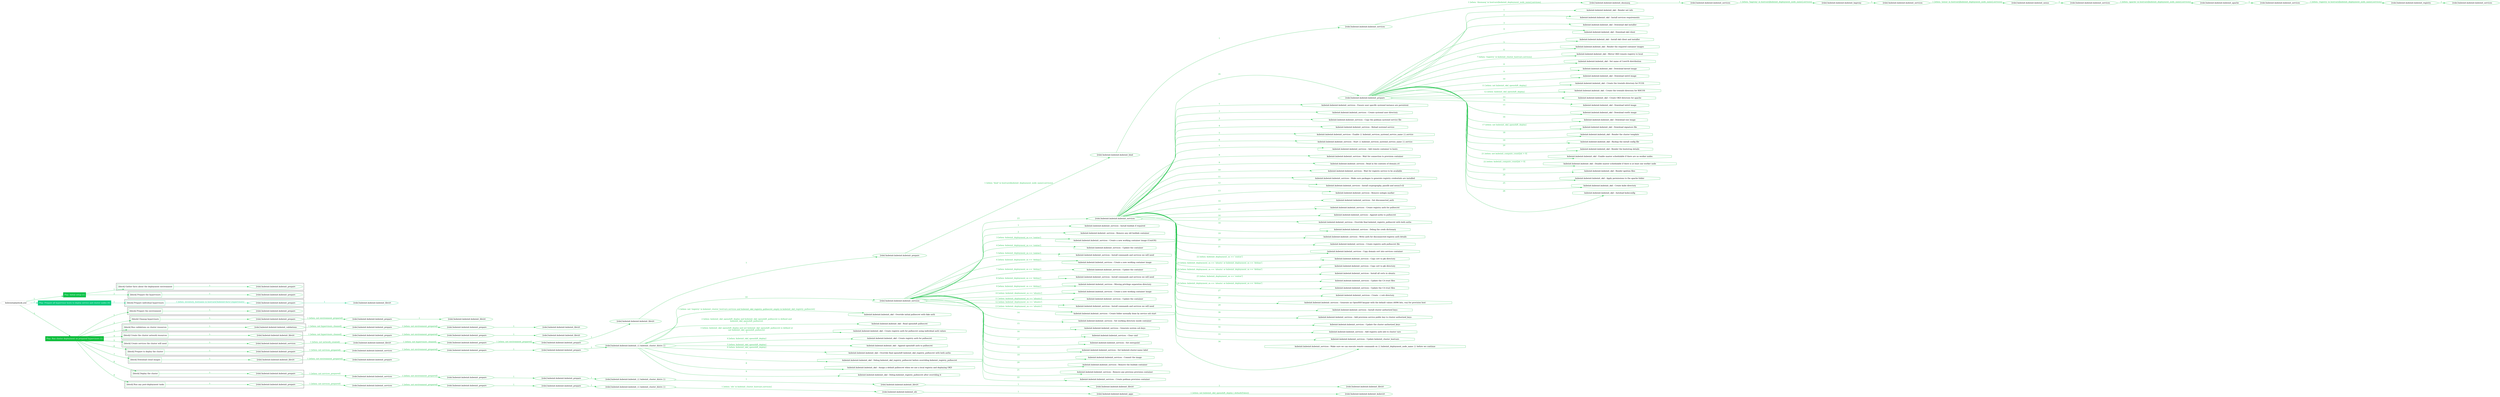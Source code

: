 digraph {
	graph [concentrate=true ordering=in rankdir=LR ratio=fill]
	edge [esep=5 sep=10]
	"kubeinit/playbook.yml" [id=root_node style=dotted]
	play_07acb08d [label="Play: Initial setup (1)" color="#0ac249" fontcolor="#ffffff" id=play_07acb08d shape=box style=filled tooltip=localhost]
	"kubeinit/playbook.yml" -> play_07acb08d [label="1 " color="#0ac249" fontcolor="#0ac249" id=edge_491a56c7 labeltooltip="1 " tooltip="1 "]
	subgraph "kubeinit.kubeinit.kubeinit_prepare" {
		role_cabf8dd7 [label="[role] kubeinit.kubeinit.kubeinit_prepare" color="#0ac249" id=role_cabf8dd7 tooltip="kubeinit.kubeinit.kubeinit_prepare"]
	}
	subgraph "kubeinit.kubeinit.kubeinit_prepare" {
		role_a1ae06f3 [label="[role] kubeinit.kubeinit.kubeinit_prepare" color="#0ac249" id=role_a1ae06f3 tooltip="kubeinit.kubeinit.kubeinit_prepare"]
	}
	subgraph "Play: Initial setup (1)" {
		play_07acb08d -> block_bc1dc65a [label=1 color="#0ac249" fontcolor="#0ac249" id=edge_32399027 labeltooltip=1 tooltip=1]
		subgraph cluster_block_bc1dc65a {
			block_bc1dc65a [label="[block] Gather facts about the deployment environment" color="#0ac249" id=block_bc1dc65a labeltooltip="Gather facts about the deployment environment" shape=box tooltip="Gather facts about the deployment environment"]
			block_bc1dc65a -> role_cabf8dd7 [label="1 " color="#0ac249" fontcolor="#0ac249" id=edge_27a6cc00 labeltooltip="1 " tooltip="1 "]
		}
		play_07acb08d -> block_baeb98c0 [label=2 color="#0ac249" fontcolor="#0ac249" id=edge_ffb903d3 labeltooltip=2 tooltip=2]
		subgraph cluster_block_baeb98c0 {
			block_baeb98c0 [label="[block] Prepare the hypervisors" color="#0ac249" id=block_baeb98c0 labeltooltip="Prepare the hypervisors" shape=box tooltip="Prepare the hypervisors"]
			block_baeb98c0 -> role_a1ae06f3 [label="1 " color="#0ac249" fontcolor="#0ac249" id=edge_7f3e8533 labeltooltip="1 " tooltip="1 "]
		}
	}
	play_6fc49f2c [label="Play: Prepare all hypervisor hosts to deploy service and cluster nodes (0)" color="#01cb7d" fontcolor="#ffffff" id=play_6fc49f2c shape=box style=filled tooltip="Play: Prepare all hypervisor hosts to deploy service and cluster nodes (0)"]
	"kubeinit/playbook.yml" -> play_6fc49f2c [label="2 " color="#01cb7d" fontcolor="#01cb7d" id=edge_2e7e0124 labeltooltip="2 " tooltip="2 "]
	subgraph "kubeinit.kubeinit.kubeinit_libvirt" {
		role_fc791853 [label="[role] kubeinit.kubeinit.kubeinit_libvirt" color="#01cb7d" id=role_fc791853 tooltip="kubeinit.kubeinit.kubeinit_libvirt"]
	}
	subgraph "kubeinit.kubeinit.kubeinit_prepare" {
		role_36d2aac2 [label="[role] kubeinit.kubeinit.kubeinit_prepare" color="#01cb7d" id=role_36d2aac2 tooltip="kubeinit.kubeinit.kubeinit_prepare"]
		role_36d2aac2 -> role_fc791853 [label="1 " color="#01cb7d" fontcolor="#01cb7d" id=edge_7113a9af labeltooltip="1 " tooltip="1 "]
	}
	subgraph "Play: Prepare all hypervisor hosts to deploy service and cluster nodes (0)" {
		play_6fc49f2c -> block_8bdc1b8c [label=1 color="#01cb7d" fontcolor="#01cb7d" id=edge_8b8afecb labeltooltip=1 tooltip=1]
		subgraph cluster_block_8bdc1b8c {
			block_8bdc1b8c [label="[block] Prepare individual hypervisors" color="#01cb7d" id=block_8bdc1b8c labeltooltip="Prepare individual hypervisors" shape=box tooltip="Prepare individual hypervisors"]
			block_8bdc1b8c -> role_36d2aac2 [label="1 [when: inventory_hostname in hostvars['kubeinit-facts'].hypervisors]" color="#01cb7d" fontcolor="#01cb7d" id=edge_443c9580 labeltooltip="1 [when: inventory_hostname in hostvars['kubeinit-facts'].hypervisors]" tooltip="1 [when: inventory_hostname in hostvars['kubeinit-facts'].hypervisors]"]
		}
	}
	play_61ed85ac [label="Play: Run cluster deployment on prepared hypervisors (1)" color="#0ebe3c" fontcolor="#ffffff" id=play_61ed85ac shape=box style=filled tooltip=localhost]
	"kubeinit/playbook.yml" -> play_61ed85ac [label="3 " color="#0ebe3c" fontcolor="#0ebe3c" id=edge_c8519110 labeltooltip="3 " tooltip="3 "]
	subgraph "kubeinit.kubeinit.kubeinit_prepare" {
		role_886d7ca7 [label="[role] kubeinit.kubeinit.kubeinit_prepare" color="#0ebe3c" id=role_886d7ca7 tooltip="kubeinit.kubeinit.kubeinit_prepare"]
	}
	subgraph "kubeinit.kubeinit.kubeinit_libvirt" {
		role_36dbf795 [label="[role] kubeinit.kubeinit.kubeinit_libvirt" color="#0ebe3c" id=role_36dbf795 tooltip="kubeinit.kubeinit.kubeinit_libvirt"]
	}
	subgraph "kubeinit.kubeinit.kubeinit_prepare" {
		role_24785b1c [label="[role] kubeinit.kubeinit.kubeinit_prepare" color="#0ebe3c" id=role_24785b1c tooltip="kubeinit.kubeinit.kubeinit_prepare"]
		role_24785b1c -> role_36dbf795 [label="1 " color="#0ebe3c" fontcolor="#0ebe3c" id=edge_43c41675 labeltooltip="1 " tooltip="1 "]
	}
	subgraph "kubeinit.kubeinit.kubeinit_prepare" {
		role_15e487c4 [label="[role] kubeinit.kubeinit.kubeinit_prepare" color="#0ebe3c" id=role_15e487c4 tooltip="kubeinit.kubeinit.kubeinit_prepare"]
		role_15e487c4 -> role_24785b1c [label="1 [when: not environment_prepared]" color="#0ebe3c" fontcolor="#0ebe3c" id=edge_3fe28e82 labeltooltip="1 [when: not environment_prepared]" tooltip="1 [when: not environment_prepared]"]
	}
	subgraph "kubeinit.kubeinit.kubeinit_libvirt" {
		role_e9d7333b [label="[role] kubeinit.kubeinit.kubeinit_libvirt" color="#0ebe3c" id=role_e9d7333b tooltip="kubeinit.kubeinit.kubeinit_libvirt"]
	}
	subgraph "kubeinit.kubeinit.kubeinit_prepare" {
		role_e53b8de6 [label="[role] kubeinit.kubeinit.kubeinit_prepare" color="#0ebe3c" id=role_e53b8de6 tooltip="kubeinit.kubeinit.kubeinit_prepare"]
		role_e53b8de6 -> role_e9d7333b [label="1 " color="#0ebe3c" fontcolor="#0ebe3c" id=edge_e00aad94 labeltooltip="1 " tooltip="1 "]
	}
	subgraph "kubeinit.kubeinit.kubeinit_prepare" {
		role_b0b11c3d [label="[role] kubeinit.kubeinit.kubeinit_prepare" color="#0ebe3c" id=role_b0b11c3d tooltip="kubeinit.kubeinit.kubeinit_prepare"]
		role_b0b11c3d -> role_e53b8de6 [label="1 [when: not environment_prepared]" color="#0ebe3c" fontcolor="#0ebe3c" id=edge_4e37e37e labeltooltip="1 [when: not environment_prepared]" tooltip="1 [when: not environment_prepared]"]
	}
	subgraph "kubeinit.kubeinit.kubeinit_validations" {
		role_f94a9a77 [label="[role] kubeinit.kubeinit.kubeinit_validations" color="#0ebe3c" id=role_f94a9a77 tooltip="kubeinit.kubeinit.kubeinit_validations"]
		role_f94a9a77 -> role_b0b11c3d [label="1 [when: not hypervisors_cleaned]" color="#0ebe3c" fontcolor="#0ebe3c" id=edge_33ca348a labeltooltip="1 [when: not hypervisors_cleaned]" tooltip="1 [when: not hypervisors_cleaned]"]
	}
	subgraph "kubeinit.kubeinit.kubeinit_libvirt" {
		role_230d1fc8 [label="[role] kubeinit.kubeinit.kubeinit_libvirt" color="#0ebe3c" id=role_230d1fc8 tooltip="kubeinit.kubeinit.kubeinit_libvirt"]
	}
	subgraph "kubeinit.kubeinit.kubeinit_prepare" {
		role_d06a581e [label="[role] kubeinit.kubeinit.kubeinit_prepare" color="#0ebe3c" id=role_d06a581e tooltip="kubeinit.kubeinit.kubeinit_prepare"]
		role_d06a581e -> role_230d1fc8 [label="1 " color="#0ebe3c" fontcolor="#0ebe3c" id=edge_a9e4e1a5 labeltooltip="1 " tooltip="1 "]
	}
	subgraph "kubeinit.kubeinit.kubeinit_prepare" {
		role_4f9ddd12 [label="[role] kubeinit.kubeinit.kubeinit_prepare" color="#0ebe3c" id=role_4f9ddd12 tooltip="kubeinit.kubeinit.kubeinit_prepare"]
		role_4f9ddd12 -> role_d06a581e [label="1 [when: not environment_prepared]" color="#0ebe3c" fontcolor="#0ebe3c" id=edge_1ebcfd38 labeltooltip="1 [when: not environment_prepared]" tooltip="1 [when: not environment_prepared]"]
	}
	subgraph "kubeinit.kubeinit.kubeinit_libvirt" {
		role_93f1ed48 [label="[role] kubeinit.kubeinit.kubeinit_libvirt" color="#0ebe3c" id=role_93f1ed48 tooltip="kubeinit.kubeinit.kubeinit_libvirt"]
		role_93f1ed48 -> role_4f9ddd12 [label="1 [when: not hypervisors_cleaned]" color="#0ebe3c" fontcolor="#0ebe3c" id=edge_3023c94d labeltooltip="1 [when: not hypervisors_cleaned]" tooltip="1 [when: not hypervisors_cleaned]"]
	}
	subgraph "kubeinit.kubeinit.kubeinit_services" {
		role_c60cd011 [label="[role] kubeinit.kubeinit.kubeinit_services" color="#0ebe3c" id=role_c60cd011 tooltip="kubeinit.kubeinit.kubeinit_services"]
	}
	subgraph "kubeinit.kubeinit.kubeinit_registry" {
		role_d1e81328 [label="[role] kubeinit.kubeinit.kubeinit_registry" color="#0ebe3c" id=role_d1e81328 tooltip="kubeinit.kubeinit.kubeinit_registry"]
		role_d1e81328 -> role_c60cd011 [label="1 " color="#0ebe3c" fontcolor="#0ebe3c" id=edge_3a1d6c9c labeltooltip="1 " tooltip="1 "]
	}
	subgraph "kubeinit.kubeinit.kubeinit_services" {
		role_dcc972db [label="[role] kubeinit.kubeinit.kubeinit_services" color="#0ebe3c" id=role_dcc972db tooltip="kubeinit.kubeinit.kubeinit_services"]
		role_dcc972db -> role_d1e81328 [label="1 [when: 'registry' in hostvars[kubeinit_deployment_node_name].services]" color="#0ebe3c" fontcolor="#0ebe3c" id=edge_69051089 labeltooltip="1 [when: 'registry' in hostvars[kubeinit_deployment_node_name].services]" tooltip="1 [when: 'registry' in hostvars[kubeinit_deployment_node_name].services]"]
	}
	subgraph "kubeinit.kubeinit.kubeinit_apache" {
		role_2dc48d55 [label="[role] kubeinit.kubeinit.kubeinit_apache" color="#0ebe3c" id=role_2dc48d55 tooltip="kubeinit.kubeinit.kubeinit_apache"]
		role_2dc48d55 -> role_dcc972db [label="1 " color="#0ebe3c" fontcolor="#0ebe3c" id=edge_783f6cf2 labeltooltip="1 " tooltip="1 "]
	}
	subgraph "kubeinit.kubeinit.kubeinit_services" {
		role_3b558906 [label="[role] kubeinit.kubeinit.kubeinit_services" color="#0ebe3c" id=role_3b558906 tooltip="kubeinit.kubeinit.kubeinit_services"]
		role_3b558906 -> role_2dc48d55 [label="1 [when: 'apache' in hostvars[kubeinit_deployment_node_name].services]" color="#0ebe3c" fontcolor="#0ebe3c" id=edge_0d1928f8 labeltooltip="1 [when: 'apache' in hostvars[kubeinit_deployment_node_name].services]" tooltip="1 [when: 'apache' in hostvars[kubeinit_deployment_node_name].services]"]
	}
	subgraph "kubeinit.kubeinit.kubeinit_nexus" {
		role_30014060 [label="[role] kubeinit.kubeinit.kubeinit_nexus" color="#0ebe3c" id=role_30014060 tooltip="kubeinit.kubeinit.kubeinit_nexus"]
		role_30014060 -> role_3b558906 [label="1 " color="#0ebe3c" fontcolor="#0ebe3c" id=edge_eb2165b1 labeltooltip="1 " tooltip="1 "]
	}
	subgraph "kubeinit.kubeinit.kubeinit_services" {
		role_0d9ad383 [label="[role] kubeinit.kubeinit.kubeinit_services" color="#0ebe3c" id=role_0d9ad383 tooltip="kubeinit.kubeinit.kubeinit_services"]
		role_0d9ad383 -> role_30014060 [label="1 [when: 'nexus' in hostvars[kubeinit_deployment_node_name].services]" color="#0ebe3c" fontcolor="#0ebe3c" id=edge_35720999 labeltooltip="1 [when: 'nexus' in hostvars[kubeinit_deployment_node_name].services]" tooltip="1 [when: 'nexus' in hostvars[kubeinit_deployment_node_name].services]"]
	}
	subgraph "kubeinit.kubeinit.kubeinit_haproxy" {
		role_6bb04450 [label="[role] kubeinit.kubeinit.kubeinit_haproxy" color="#0ebe3c" id=role_6bb04450 tooltip="kubeinit.kubeinit.kubeinit_haproxy"]
		role_6bb04450 -> role_0d9ad383 [label="1 " color="#0ebe3c" fontcolor="#0ebe3c" id=edge_88998838 labeltooltip="1 " tooltip="1 "]
	}
	subgraph "kubeinit.kubeinit.kubeinit_services" {
		role_5c57b020 [label="[role] kubeinit.kubeinit.kubeinit_services" color="#0ebe3c" id=role_5c57b020 tooltip="kubeinit.kubeinit.kubeinit_services"]
		role_5c57b020 -> role_6bb04450 [label="1 [when: 'haproxy' in hostvars[kubeinit_deployment_node_name].services]" color="#0ebe3c" fontcolor="#0ebe3c" id=edge_9526cad4 labeltooltip="1 [when: 'haproxy' in hostvars[kubeinit_deployment_node_name].services]" tooltip="1 [when: 'haproxy' in hostvars[kubeinit_deployment_node_name].services]"]
	}
	subgraph "kubeinit.kubeinit.kubeinit_dnsmasq" {
		role_522dbc04 [label="[role] kubeinit.kubeinit.kubeinit_dnsmasq" color="#0ebe3c" id=role_522dbc04 tooltip="kubeinit.kubeinit.kubeinit_dnsmasq"]
		role_522dbc04 -> role_5c57b020 [label="1 " color="#0ebe3c" fontcolor="#0ebe3c" id=edge_ddf00fae labeltooltip="1 " tooltip="1 "]
	}
	subgraph "kubeinit.kubeinit.kubeinit_services" {
		role_40a5a7fd [label="[role] kubeinit.kubeinit.kubeinit_services" color="#0ebe3c" id=role_40a5a7fd tooltip="kubeinit.kubeinit.kubeinit_services"]
		role_40a5a7fd -> role_522dbc04 [label="1 [when: 'dnsmasq' in hostvars[kubeinit_deployment_node_name].services]" color="#0ebe3c" fontcolor="#0ebe3c" id=edge_274f2cf5 labeltooltip="1 [when: 'dnsmasq' in hostvars[kubeinit_deployment_node_name].services]" tooltip="1 [when: 'dnsmasq' in hostvars[kubeinit_deployment_node_name].services]"]
	}
	subgraph "kubeinit.kubeinit.kubeinit_bind" {
		role_c2e36672 [label="[role] kubeinit.kubeinit.kubeinit_bind" color="#0ebe3c" id=role_c2e36672 tooltip="kubeinit.kubeinit.kubeinit_bind"]
		role_c2e36672 -> role_40a5a7fd [label="1 " color="#0ebe3c" fontcolor="#0ebe3c" id=edge_776d4b34 labeltooltip="1 " tooltip="1 "]
	}
	subgraph "kubeinit.kubeinit.kubeinit_prepare" {
		role_83a6bd26 [label="[role] kubeinit.kubeinit.kubeinit_prepare" color="#0ebe3c" id=role_83a6bd26 tooltip="kubeinit.kubeinit.kubeinit_prepare"]
		role_83a6bd26 -> role_c2e36672 [label="1 [when: 'bind' in hostvars[kubeinit_deployment_node_name].services]" color="#0ebe3c" fontcolor="#0ebe3c" id=edge_9ca84771 labeltooltip="1 [when: 'bind' in hostvars[kubeinit_deployment_node_name].services]" tooltip="1 [when: 'bind' in hostvars[kubeinit_deployment_node_name].services]"]
	}
	subgraph "kubeinit.kubeinit.kubeinit_libvirt" {
		role_d614328c [label="[role] kubeinit.kubeinit.kubeinit_libvirt" color="#0ebe3c" id=role_d614328c tooltip="kubeinit.kubeinit.kubeinit_libvirt"]
		role_d614328c -> role_83a6bd26 [label="1 " color="#0ebe3c" fontcolor="#0ebe3c" id=edge_cfe3cade labeltooltip="1 " tooltip="1 "]
	}
	subgraph "kubeinit.kubeinit.kubeinit_prepare" {
		role_f84495af [label="[role] kubeinit.kubeinit.kubeinit_prepare" color="#0ebe3c" id=role_f84495af tooltip="kubeinit.kubeinit.kubeinit_prepare"]
		role_f84495af -> role_d614328c [label="1 " color="#0ebe3c" fontcolor="#0ebe3c" id=edge_6c42ba6c labeltooltip="1 " tooltip="1 "]
	}
	subgraph "kubeinit.kubeinit.kubeinit_prepare" {
		role_5e492e41 [label="[role] kubeinit.kubeinit.kubeinit_prepare" color="#0ebe3c" id=role_5e492e41 tooltip="kubeinit.kubeinit.kubeinit_prepare"]
		role_5e492e41 -> role_f84495af [label="1 [when: not environment_prepared]" color="#0ebe3c" fontcolor="#0ebe3c" id=edge_d8de1b24 labeltooltip="1 [when: not environment_prepared]" tooltip="1 [when: not environment_prepared]"]
	}
	subgraph "kubeinit.kubeinit.kubeinit_libvirt" {
		role_555a454f [label="[role] kubeinit.kubeinit.kubeinit_libvirt" color="#0ebe3c" id=role_555a454f tooltip="kubeinit.kubeinit.kubeinit_libvirt"]
		role_555a454f -> role_5e492e41 [label="1 [when: not hypervisors_cleaned]" color="#0ebe3c" fontcolor="#0ebe3c" id=edge_c823feac labeltooltip="1 [when: not hypervisors_cleaned]" tooltip="1 [when: not hypervisors_cleaned]"]
	}
	subgraph "kubeinit.kubeinit.kubeinit_services" {
		role_431fd1d0 [label="[role] kubeinit.kubeinit.kubeinit_services" color="#0ebe3c" id=role_431fd1d0 tooltip="kubeinit.kubeinit.kubeinit_services"]
		role_431fd1d0 -> role_555a454f [label="1 [when: not network_created]" color="#0ebe3c" fontcolor="#0ebe3c" id=edge_bb1dba8c labeltooltip="1 [when: not network_created]" tooltip="1 [when: not network_created]"]
	}
	subgraph "kubeinit.kubeinit.kubeinit_prepare" {
		role_e948a202 [label="[role] kubeinit.kubeinit.kubeinit_prepare" color="#0ebe3c" id=role_e948a202 tooltip="kubeinit.kubeinit.kubeinit_prepare"]
		task_7708d9a2 [label="kubeinit.kubeinit.kubeinit_okd : Render net info" color="#0ebe3c" id=task_7708d9a2 shape=octagon tooltip="kubeinit.kubeinit.kubeinit_okd : Render net info"]
		role_e948a202 -> task_7708d9a2 [label="1 " color="#0ebe3c" fontcolor="#0ebe3c" id=edge_a96240a2 labeltooltip="1 " tooltip="1 "]
		task_c5ef69e5 [label="kubeinit.kubeinit.kubeinit_okd : Install services requirements" color="#0ebe3c" id=task_c5ef69e5 shape=octagon tooltip="kubeinit.kubeinit.kubeinit_okd : Install services requirements"]
		role_e948a202 -> task_c5ef69e5 [label="2 " color="#0ebe3c" fontcolor="#0ebe3c" id=edge_c7c85f83 labeltooltip="2 " tooltip="2 "]
		task_fa8b1716 [label="kubeinit.kubeinit.kubeinit_okd : Download okd installer" color="#0ebe3c" id=task_fa8b1716 shape=octagon tooltip="kubeinit.kubeinit.kubeinit_okd : Download okd installer"]
		role_e948a202 -> task_fa8b1716 [label="3 " color="#0ebe3c" fontcolor="#0ebe3c" id=edge_836bb9a1 labeltooltip="3 " tooltip="3 "]
		task_b1df7c2c [label="kubeinit.kubeinit.kubeinit_okd : Download okd client" color="#0ebe3c" id=task_b1df7c2c shape=octagon tooltip="kubeinit.kubeinit.kubeinit_okd : Download okd client"]
		role_e948a202 -> task_b1df7c2c [label="4 " color="#0ebe3c" fontcolor="#0ebe3c" id=edge_32a3db24 labeltooltip="4 " tooltip="4 "]
		task_ba420081 [label="kubeinit.kubeinit.kubeinit_okd : Install okd client and installer" color="#0ebe3c" id=task_ba420081 shape=octagon tooltip="kubeinit.kubeinit.kubeinit_okd : Install okd client and installer"]
		role_e948a202 -> task_ba420081 [label="5 " color="#0ebe3c" fontcolor="#0ebe3c" id=edge_a1a5d38c labeltooltip="5 " tooltip="5 "]
		task_94a2d665 [label="kubeinit.kubeinit.kubeinit_okd : Render the required container images" color="#0ebe3c" id=task_94a2d665 shape=octagon tooltip="kubeinit.kubeinit.kubeinit_okd : Render the required container images"]
		role_e948a202 -> task_94a2d665 [label="6 " color="#0ebe3c" fontcolor="#0ebe3c" id=edge_0e342ea9 labeltooltip="6 " tooltip="6 "]
		task_40f8117d [label="kubeinit.kubeinit.kubeinit_okd : Mirror OKD remote registry to local" color="#0ebe3c" id=task_40f8117d shape=octagon tooltip="kubeinit.kubeinit.kubeinit_okd : Mirror OKD remote registry to local"]
		role_e948a202 -> task_40f8117d [label="7 [when: 'registry' in kubeinit_cluster_hostvars.services]" color="#0ebe3c" fontcolor="#0ebe3c" id=edge_6f80d132 labeltooltip="7 [when: 'registry' in kubeinit_cluster_hostvars.services]" tooltip="7 [when: 'registry' in kubeinit_cluster_hostvars.services]"]
		task_08dc5e7c [label="kubeinit.kubeinit.kubeinit_okd : Set name of CoreOS distribution" color="#0ebe3c" id=task_08dc5e7c shape=octagon tooltip="kubeinit.kubeinit.kubeinit_okd : Set name of CoreOS distribution"]
		role_e948a202 -> task_08dc5e7c [label="8 " color="#0ebe3c" fontcolor="#0ebe3c" id=edge_0ef7e997 labeltooltip="8 " tooltip="8 "]
		task_6b6742b3 [label="kubeinit.kubeinit.kubeinit_okd : Download kernel image" color="#0ebe3c" id=task_6b6742b3 shape=octagon tooltip="kubeinit.kubeinit.kubeinit_okd : Download kernel image"]
		role_e948a202 -> task_6b6742b3 [label="9 " color="#0ebe3c" fontcolor="#0ebe3c" id=edge_685b3820 labeltooltip="9 " tooltip="9 "]
		task_66f6d210 [label="kubeinit.kubeinit.kubeinit_okd : Download initrd image" color="#0ebe3c" id=task_66f6d210 shape=octagon tooltip="kubeinit.kubeinit.kubeinit_okd : Download initrd image"]
		role_e948a202 -> task_66f6d210 [label="10 " color="#0ebe3c" fontcolor="#0ebe3c" id=edge_0151ac29 labeltooltip="10 " tooltip="10 "]
		task_99173e8d [label="kubeinit.kubeinit.kubeinit_okd : Create the treeinfo directory for FCOS" color="#0ebe3c" id=task_99173e8d shape=octagon tooltip="kubeinit.kubeinit.kubeinit_okd : Create the treeinfo directory for FCOS"]
		role_e948a202 -> task_99173e8d [label="11 [when: not kubeinit_okd_openshift_deploy]" color="#0ebe3c" fontcolor="#0ebe3c" id=edge_6cfdf70f labeltooltip="11 [when: not kubeinit_okd_openshift_deploy]" tooltip="11 [when: not kubeinit_okd_openshift_deploy]"]
		task_bc692b70 [label="kubeinit.kubeinit.kubeinit_okd : Create the treeinfo directory for RHCOS" color="#0ebe3c" id=task_bc692b70 shape=octagon tooltip="kubeinit.kubeinit.kubeinit_okd : Create the treeinfo directory for RHCOS"]
		role_e948a202 -> task_bc692b70 [label="12 [when: kubeinit_okd_openshift_deploy]" color="#0ebe3c" fontcolor="#0ebe3c" id=edge_b02f5516 labeltooltip="12 [when: kubeinit_okd_openshift_deploy]" tooltip="12 [when: kubeinit_okd_openshift_deploy]"]
		task_fc287bbe [label="kubeinit.kubeinit.kubeinit_okd : Create OKD directory for apache" color="#0ebe3c" id=task_fc287bbe shape=octagon tooltip="kubeinit.kubeinit.kubeinit_okd : Create OKD directory for apache"]
		role_e948a202 -> task_fc287bbe [label="13 " color="#0ebe3c" fontcolor="#0ebe3c" id=edge_5e9cc344 labeltooltip="13 " tooltip="13 "]
		task_4c5bed1e [label="kubeinit.kubeinit.kubeinit_okd : Download initrd image" color="#0ebe3c" id=task_4c5bed1e shape=octagon tooltip="kubeinit.kubeinit.kubeinit_okd : Download initrd image"]
		role_e948a202 -> task_4c5bed1e [label="14 " color="#0ebe3c" fontcolor="#0ebe3c" id=edge_8380db5c labeltooltip="14 " tooltip="14 "]
		task_64ea7513 [label="kubeinit.kubeinit.kubeinit_okd : Download rootfs image" color="#0ebe3c" id=task_64ea7513 shape=octagon tooltip="kubeinit.kubeinit.kubeinit_okd : Download rootfs image"]
		role_e948a202 -> task_64ea7513 [label="15 " color="#0ebe3c" fontcolor="#0ebe3c" id=edge_1ce0ceef labeltooltip="15 " tooltip="15 "]
		task_2e9dffd5 [label="kubeinit.kubeinit.kubeinit_okd : Download raw image" color="#0ebe3c" id=task_2e9dffd5 shape=octagon tooltip="kubeinit.kubeinit.kubeinit_okd : Download raw image"]
		role_e948a202 -> task_2e9dffd5 [label="16 " color="#0ebe3c" fontcolor="#0ebe3c" id=edge_9aa8f6b0 labeltooltip="16 " tooltip="16 "]
		task_22fafd78 [label="kubeinit.kubeinit.kubeinit_okd : Download signature file" color="#0ebe3c" id=task_22fafd78 shape=octagon tooltip="kubeinit.kubeinit.kubeinit_okd : Download signature file"]
		role_e948a202 -> task_22fafd78 [label="17 [when: not kubeinit_okd_openshift_deploy]" color="#0ebe3c" fontcolor="#0ebe3c" id=edge_b0b4bc7b labeltooltip="17 [when: not kubeinit_okd_openshift_deploy]" tooltip="17 [when: not kubeinit_okd_openshift_deploy]"]
		task_f81278fa [label="kubeinit.kubeinit.kubeinit_okd : Render the cluster template" color="#0ebe3c" id=task_f81278fa shape=octagon tooltip="kubeinit.kubeinit.kubeinit_okd : Render the cluster template"]
		role_e948a202 -> task_f81278fa [label="18 " color="#0ebe3c" fontcolor="#0ebe3c" id=edge_11808146 labeltooltip="18 " tooltip="18 "]
		task_32854791 [label="kubeinit.kubeinit.kubeinit_okd : Backup the install config file" color="#0ebe3c" id=task_32854791 shape=octagon tooltip="kubeinit.kubeinit.kubeinit_okd : Backup the install config file"]
		role_e948a202 -> task_32854791 [label="19 " color="#0ebe3c" fontcolor="#0ebe3c" id=edge_492a599e labeltooltip="19 " tooltip="19 "]
		task_d285b12a [label="kubeinit.kubeinit.kubeinit_okd : Render the bootstrap details" color="#0ebe3c" id=task_d285b12a shape=octagon tooltip="kubeinit.kubeinit.kubeinit_okd : Render the bootstrap details"]
		role_e948a202 -> task_d285b12a [label="20 " color="#0ebe3c" fontcolor="#0ebe3c" id=edge_de0bb39d labeltooltip="20 " tooltip="20 "]
		task_35242314 [label="kubeinit.kubeinit.kubeinit_okd : Enable master schedulable if there are no worker nodes" color="#0ebe3c" id=task_35242314 shape=octagon tooltip="kubeinit.kubeinit.kubeinit_okd : Enable master schedulable if there are no worker nodes"]
		role_e948a202 -> task_35242314 [label="21 [when: not kubeinit_compute_count|int > 0]" color="#0ebe3c" fontcolor="#0ebe3c" id=edge_f50594a4 labeltooltip="21 [when: not kubeinit_compute_count|int > 0]" tooltip="21 [when: not kubeinit_compute_count|int > 0]"]
		task_ffce3dc7 [label="kubeinit.kubeinit.kubeinit_okd : Disable master schedulable if there is at least one worker node" color="#0ebe3c" id=task_ffce3dc7 shape=octagon tooltip="kubeinit.kubeinit.kubeinit_okd : Disable master schedulable if there is at least one worker node"]
		role_e948a202 -> task_ffce3dc7 [label="22 [when: kubeinit_compute_count|int > 0]" color="#0ebe3c" fontcolor="#0ebe3c" id=edge_0e7f6a57 labeltooltip="22 [when: kubeinit_compute_count|int > 0]" tooltip="22 [when: kubeinit_compute_count|int > 0]"]
		task_3a0cfeb2 [label="kubeinit.kubeinit.kubeinit_okd : Render ignition files" color="#0ebe3c" id=task_3a0cfeb2 shape=octagon tooltip="kubeinit.kubeinit.kubeinit_okd : Render ignition files"]
		role_e948a202 -> task_3a0cfeb2 [label="23 " color="#0ebe3c" fontcolor="#0ebe3c" id=edge_db61a19a labeltooltip="23 " tooltip="23 "]
		task_67591430 [label="kubeinit.kubeinit.kubeinit_okd : Apply permissions to the apache folder" color="#0ebe3c" id=task_67591430 shape=octagon tooltip="kubeinit.kubeinit.kubeinit_okd : Apply permissions to the apache folder"]
		role_e948a202 -> task_67591430 [label="24 " color="#0ebe3c" fontcolor="#0ebe3c" id=edge_0e7ecf7a labeltooltip="24 " tooltip="24 "]
		task_35a49a38 [label="kubeinit.kubeinit.kubeinit_okd : Create kube directory" color="#0ebe3c" id=task_35a49a38 shape=octagon tooltip="kubeinit.kubeinit.kubeinit_okd : Create kube directory"]
		role_e948a202 -> task_35a49a38 [label="25 " color="#0ebe3c" fontcolor="#0ebe3c" id=edge_8f75830d labeltooltip="25 " tooltip="25 "]
		task_f740199b [label="kubeinit.kubeinit.kubeinit_okd : Autoload kubeconfig" color="#0ebe3c" id=task_f740199b shape=octagon tooltip="kubeinit.kubeinit.kubeinit_okd : Autoload kubeconfig"]
		role_e948a202 -> task_f740199b [label="26 " color="#0ebe3c" fontcolor="#0ebe3c" id=edge_0c8d8cff labeltooltip="26 " tooltip="26 "]
	}
	subgraph "kubeinit.kubeinit.kubeinit_services" {
		role_3290d46a [label="[role] kubeinit.kubeinit.kubeinit_services" color="#0ebe3c" id=role_3290d46a tooltip="kubeinit.kubeinit.kubeinit_services"]
		task_a3664edc [label="kubeinit.kubeinit.kubeinit_services : Ensure user specific systemd instance are persistent" color="#0ebe3c" id=task_a3664edc shape=octagon tooltip="kubeinit.kubeinit.kubeinit_services : Ensure user specific systemd instance are persistent"]
		role_3290d46a -> task_a3664edc [label="1 " color="#0ebe3c" fontcolor="#0ebe3c" id=edge_6707a43f labeltooltip="1 " tooltip="1 "]
		task_7df00dde [label="kubeinit.kubeinit.kubeinit_services : Create systemd user directory" color="#0ebe3c" id=task_7df00dde shape=octagon tooltip="kubeinit.kubeinit.kubeinit_services : Create systemd user directory"]
		role_3290d46a -> task_7df00dde [label="2 " color="#0ebe3c" fontcolor="#0ebe3c" id=edge_6f644566 labeltooltip="2 " tooltip="2 "]
		task_5b6776b3 [label="kubeinit.kubeinit.kubeinit_services : Copy the podman systemd service file" color="#0ebe3c" id=task_5b6776b3 shape=octagon tooltip="kubeinit.kubeinit.kubeinit_services : Copy the podman systemd service file"]
		role_3290d46a -> task_5b6776b3 [label="3 " color="#0ebe3c" fontcolor="#0ebe3c" id=edge_daa695ee labeltooltip="3 " tooltip="3 "]
		task_61ad9e02 [label="kubeinit.kubeinit.kubeinit_services : Reload systemd service" color="#0ebe3c" id=task_61ad9e02 shape=octagon tooltip="kubeinit.kubeinit.kubeinit_services : Reload systemd service"]
		role_3290d46a -> task_61ad9e02 [label="4 " color="#0ebe3c" fontcolor="#0ebe3c" id=edge_ae598312 labeltooltip="4 " tooltip="4 "]
		task_a91daee1 [label="kubeinit.kubeinit.kubeinit_services : Enable {{ kubeinit_services_systemd_service_name }}.service" color="#0ebe3c" id=task_a91daee1 shape=octagon tooltip="kubeinit.kubeinit.kubeinit_services : Enable {{ kubeinit_services_systemd_service_name }}.service"]
		role_3290d46a -> task_a91daee1 [label="5 " color="#0ebe3c" fontcolor="#0ebe3c" id=edge_c5a8fa76 labeltooltip="5 " tooltip="5 "]
		task_0cf5424c [label="kubeinit.kubeinit.kubeinit_services : Start {{ kubeinit_services_systemd_service_name }}.service" color="#0ebe3c" id=task_0cf5424c shape=octagon tooltip="kubeinit.kubeinit.kubeinit_services : Start {{ kubeinit_services_systemd_service_name }}.service"]
		role_3290d46a -> task_0cf5424c [label="6 " color="#0ebe3c" fontcolor="#0ebe3c" id=edge_5ac1c031 labeltooltip="6 " tooltip="6 "]
		task_dd79b723 [label="kubeinit.kubeinit.kubeinit_services : Add remote container to hosts" color="#0ebe3c" id=task_dd79b723 shape=octagon tooltip="kubeinit.kubeinit.kubeinit_services : Add remote container to hosts"]
		role_3290d46a -> task_dd79b723 [label="7 " color="#0ebe3c" fontcolor="#0ebe3c" id=edge_8bf91f1f labeltooltip="7 " tooltip="7 "]
		task_449486e9 [label="kubeinit.kubeinit.kubeinit_services : Wait for connection to provision container" color="#0ebe3c" id=task_449486e9 shape=octagon tooltip="kubeinit.kubeinit.kubeinit_services : Wait for connection to provision container"]
		role_3290d46a -> task_449486e9 [label="8 " color="#0ebe3c" fontcolor="#0ebe3c" id=edge_2c4d7652 labeltooltip="8 " tooltip="8 "]
		task_d586ccc5 [label="kubeinit.kubeinit.kubeinit_services : Read in the contents of domain.crt" color="#0ebe3c" id=task_d586ccc5 shape=octagon tooltip="kubeinit.kubeinit.kubeinit_services : Read in the contents of domain.crt"]
		role_3290d46a -> task_d586ccc5 [label="9 " color="#0ebe3c" fontcolor="#0ebe3c" id=edge_58c67c51 labeltooltip="9 " tooltip="9 "]
		task_f8551c81 [label="kubeinit.kubeinit.kubeinit_services : Wait for registry service to be available" color="#0ebe3c" id=task_f8551c81 shape=octagon tooltip="kubeinit.kubeinit.kubeinit_services : Wait for registry service to be available"]
		role_3290d46a -> task_f8551c81 [label="10 " color="#0ebe3c" fontcolor="#0ebe3c" id=edge_f63400be labeltooltip="10 " tooltip="10 "]
		task_cd3d0707 [label="kubeinit.kubeinit.kubeinit_services : Make sure packages to generate registry credentials are installed" color="#0ebe3c" id=task_cd3d0707 shape=octagon tooltip="kubeinit.kubeinit.kubeinit_services : Make sure packages to generate registry credentials are installed"]
		role_3290d46a -> task_cd3d0707 [label="11 " color="#0ebe3c" fontcolor="#0ebe3c" id=edge_4bf3e1bb labeltooltip="11 " tooltip="11 "]
		task_8bb46e62 [label="kubeinit.kubeinit.kubeinit_services : Install cryptography, passlib and nexus3-cli" color="#0ebe3c" id=task_8bb46e62 shape=octagon tooltip="kubeinit.kubeinit.kubeinit_services : Install cryptography, passlib and nexus3-cli"]
		role_3290d46a -> task_8bb46e62 [label="12 " color="#0ebe3c" fontcolor="#0ebe3c" id=edge_9aa890be labeltooltip="12 " tooltip="12 "]
		task_0972a70f [label="kubeinit.kubeinit.kubeinit_services : Remove nologin marker" color="#0ebe3c" id=task_0972a70f shape=octagon tooltip="kubeinit.kubeinit.kubeinit_services : Remove nologin marker"]
		role_3290d46a -> task_0972a70f [label="13 " color="#0ebe3c" fontcolor="#0ebe3c" id=edge_7c29b957 labeltooltip="13 " tooltip="13 "]
		task_cce72dd2 [label="kubeinit.kubeinit.kubeinit_services : Set disconnected_auth" color="#0ebe3c" id=task_cce72dd2 shape=octagon tooltip="kubeinit.kubeinit.kubeinit_services : Set disconnected_auth"]
		role_3290d46a -> task_cce72dd2 [label="14 " color="#0ebe3c" fontcolor="#0ebe3c" id=edge_451d8994 labeltooltip="14 " tooltip="14 "]
		task_b2f1c790 [label="kubeinit.kubeinit.kubeinit_services : Create registry auth for pullsecret" color="#0ebe3c" id=task_b2f1c790 shape=octagon tooltip="kubeinit.kubeinit.kubeinit_services : Create registry auth for pullsecret"]
		role_3290d46a -> task_b2f1c790 [label="15 " color="#0ebe3c" fontcolor="#0ebe3c" id=edge_328ec317 labeltooltip="15 " tooltip="15 "]
		task_647d9ea8 [label="kubeinit.kubeinit.kubeinit_services : Append auths to pullsecret" color="#0ebe3c" id=task_647d9ea8 shape=octagon tooltip="kubeinit.kubeinit.kubeinit_services : Append auths to pullsecret"]
		role_3290d46a -> task_647d9ea8 [label="16 " color="#0ebe3c" fontcolor="#0ebe3c" id=edge_c20d4b42 labeltooltip="16 " tooltip="16 "]
		task_b8fda7e4 [label="kubeinit.kubeinit.kubeinit_services : Override final kubeinit_registry_pullsecret with both auths" color="#0ebe3c" id=task_b8fda7e4 shape=octagon tooltip="kubeinit.kubeinit.kubeinit_services : Override final kubeinit_registry_pullsecret with both auths"]
		role_3290d46a -> task_b8fda7e4 [label="17 " color="#0ebe3c" fontcolor="#0ebe3c" id=edge_232bb971 labeltooltip="17 " tooltip="17 "]
		task_f95bb5c3 [label="kubeinit.kubeinit.kubeinit_services : Debug the creds dictionary" color="#0ebe3c" id=task_f95bb5c3 shape=octagon tooltip="kubeinit.kubeinit.kubeinit_services : Debug the creds dictionary"]
		role_3290d46a -> task_f95bb5c3 [label="18 " color="#0ebe3c" fontcolor="#0ebe3c" id=edge_0c888925 labeltooltip="18 " tooltip="18 "]
		task_179bca8f [label="kubeinit.kubeinit.kubeinit_services : Write auth for disconnected registry auth details" color="#0ebe3c" id=task_179bca8f shape=octagon tooltip="kubeinit.kubeinit.kubeinit_services : Write auth for disconnected registry auth details"]
		role_3290d46a -> task_179bca8f [label="19 " color="#0ebe3c" fontcolor="#0ebe3c" id=edge_1cfae213 labeltooltip="19 " tooltip="19 "]
		task_7de2c982 [label="kubeinit.kubeinit.kubeinit_services : Create registry auth pullsecret file" color="#0ebe3c" id=task_7de2c982 shape=octagon tooltip="kubeinit.kubeinit.kubeinit_services : Create registry auth pullsecret file"]
		role_3290d46a -> task_7de2c982 [label="20 " color="#0ebe3c" fontcolor="#0ebe3c" id=edge_dcf9881b labeltooltip="20 " tooltip="20 "]
		task_13271d05 [label="kubeinit.kubeinit.kubeinit_services : Copy domain cert into services container" color="#0ebe3c" id=task_13271d05 shape=octagon tooltip="kubeinit.kubeinit.kubeinit_services : Copy domain cert into services container"]
		role_3290d46a -> task_13271d05 [label="21 " color="#0ebe3c" fontcolor="#0ebe3c" id=edge_4247cb3f labeltooltip="21 " tooltip="21 "]
		task_82755e4e [label="kubeinit.kubeinit.kubeinit_services : Copy cert to pki directory" color="#0ebe3c" id=task_82755e4e shape=octagon tooltip="kubeinit.kubeinit.kubeinit_services : Copy cert to pki directory"]
		role_3290d46a -> task_82755e4e [label="22 [when: kubeinit_deployment_os == 'centos']" color="#0ebe3c" fontcolor="#0ebe3c" id=edge_922854a9 labeltooltip="22 [when: kubeinit_deployment_os == 'centos']" tooltip="22 [when: kubeinit_deployment_os == 'centos']"]
		task_e0819758 [label="kubeinit.kubeinit.kubeinit_services : Copy cert to pki directory" color="#0ebe3c" id=task_e0819758 shape=octagon tooltip="kubeinit.kubeinit.kubeinit_services : Copy cert to pki directory"]
		role_3290d46a -> task_e0819758 [label="23 [when: kubeinit_deployment_os == 'ubuntu' or kubeinit_deployment_os == 'debian']" color="#0ebe3c" fontcolor="#0ebe3c" id=edge_70ad9339 labeltooltip="23 [when: kubeinit_deployment_os == 'ubuntu' or kubeinit_deployment_os == 'debian']" tooltip="23 [when: kubeinit_deployment_os == 'ubuntu' or kubeinit_deployment_os == 'debian']"]
		task_74c753a3 [label="kubeinit.kubeinit.kubeinit_services : Install all certs in ubuntu" color="#0ebe3c" id=task_74c753a3 shape=octagon tooltip="kubeinit.kubeinit.kubeinit_services : Install all certs in ubuntu"]
		role_3290d46a -> task_74c753a3 [label="24 [when: kubeinit_deployment_os == 'ubuntu' or kubeinit_deployment_os == 'debian']" color="#0ebe3c" fontcolor="#0ebe3c" id=edge_eda8e6b5 labeltooltip="24 [when: kubeinit_deployment_os == 'ubuntu' or kubeinit_deployment_os == 'debian']" tooltip="24 [when: kubeinit_deployment_os == 'ubuntu' or kubeinit_deployment_os == 'debian']"]
		task_2f77650a [label="kubeinit.kubeinit.kubeinit_services : Update the CA trust files" color="#0ebe3c" id=task_2f77650a shape=octagon tooltip="kubeinit.kubeinit.kubeinit_services : Update the CA trust files"]
		role_3290d46a -> task_2f77650a [label="25 [when: kubeinit_deployment_os == 'centos']" color="#0ebe3c" fontcolor="#0ebe3c" id=edge_b1a1404f labeltooltip="25 [when: kubeinit_deployment_os == 'centos']" tooltip="25 [when: kubeinit_deployment_os == 'centos']"]
		task_135cfdc8 [label="kubeinit.kubeinit.kubeinit_services : Update the CA trust files" color="#0ebe3c" id=task_135cfdc8 shape=octagon tooltip="kubeinit.kubeinit.kubeinit_services : Update the CA trust files"]
		role_3290d46a -> task_135cfdc8 [label="26 [when: kubeinit_deployment_os == 'ubuntu' or kubeinit_deployment_os == 'debian']" color="#0ebe3c" fontcolor="#0ebe3c" id=edge_c72c57cb labeltooltip="26 [when: kubeinit_deployment_os == 'ubuntu' or kubeinit_deployment_os == 'debian']" tooltip="26 [when: kubeinit_deployment_os == 'ubuntu' or kubeinit_deployment_os == 'debian']"]
		task_0dafb4ab [label="kubeinit.kubeinit.kubeinit_services : Create ~/.ssh directory" color="#0ebe3c" id=task_0dafb4ab shape=octagon tooltip="kubeinit.kubeinit.kubeinit_services : Create ~/.ssh directory"]
		role_3290d46a -> task_0dafb4ab [label="27 " color="#0ebe3c" fontcolor="#0ebe3c" id=edge_84a50bb4 labeltooltip="27 " tooltip="27 "]
		task_a57f6179 [label="kubeinit.kubeinit.kubeinit_services : Generate an OpenSSH keypair with the default values (4096 bits, rsa) for provision host" color="#0ebe3c" id=task_a57f6179 shape=octagon tooltip="kubeinit.kubeinit.kubeinit_services : Generate an OpenSSH keypair with the default values (4096 bits, rsa) for provision host"]
		role_3290d46a -> task_a57f6179 [label="28 " color="#0ebe3c" fontcolor="#0ebe3c" id=edge_b0bdcdfc labeltooltip="28 " tooltip="28 "]
		task_d57854ea [label="kubeinit.kubeinit.kubeinit_services : Install cluster authorized keys" color="#0ebe3c" id=task_d57854ea shape=octagon tooltip="kubeinit.kubeinit.kubeinit_services : Install cluster authorized keys"]
		role_3290d46a -> task_d57854ea [label="29 " color="#0ebe3c" fontcolor="#0ebe3c" id=edge_53a7e545 labeltooltip="29 " tooltip="29 "]
		task_1e67314f [label="kubeinit.kubeinit.kubeinit_services : Add provision service public key to cluster authorized_keys" color="#0ebe3c" id=task_1e67314f shape=octagon tooltip="kubeinit.kubeinit.kubeinit_services : Add provision service public key to cluster authorized_keys"]
		role_3290d46a -> task_1e67314f [label="30 " color="#0ebe3c" fontcolor="#0ebe3c" id=edge_75d95d32 labeltooltip="30 " tooltip="30 "]
		task_91961b20 [label="kubeinit.kubeinit.kubeinit_services : Update the cluster authorized_keys" color="#0ebe3c" id=task_91961b20 shape=octagon tooltip="kubeinit.kubeinit.kubeinit_services : Update the cluster authorized_keys"]
		role_3290d46a -> task_91961b20 [label="31 " color="#0ebe3c" fontcolor="#0ebe3c" id=edge_f32aa774 labeltooltip="31 " tooltip="31 "]
		task_97541932 [label="kubeinit.kubeinit.kubeinit_services : Add registry auth info to cluster vars" color="#0ebe3c" id=task_97541932 shape=octagon tooltip="kubeinit.kubeinit.kubeinit_services : Add registry auth info to cluster vars"]
		role_3290d46a -> task_97541932 [label="32 " color="#0ebe3c" fontcolor="#0ebe3c" id=edge_b4e9d3d4 labeltooltip="32 " tooltip="32 "]
		task_09e93f74 [label="kubeinit.kubeinit.kubeinit_services : Update kubeinit_cluster_hostvars" color="#0ebe3c" id=task_09e93f74 shape=octagon tooltip="kubeinit.kubeinit.kubeinit_services : Update kubeinit_cluster_hostvars"]
		role_3290d46a -> task_09e93f74 [label="33 " color="#0ebe3c" fontcolor="#0ebe3c" id=edge_080baf92 labeltooltip="33 " tooltip="33 "]
		task_e9501381 [label="kubeinit.kubeinit.kubeinit_services : Make sure we can execute remote commands on {{ kubeinit_deployment_node_name }} before we continue" color="#0ebe3c" id=task_e9501381 shape=octagon tooltip="kubeinit.kubeinit.kubeinit_services : Make sure we can execute remote commands on {{ kubeinit_deployment_node_name }} before we continue"]
		role_3290d46a -> task_e9501381 [label="34 " color="#0ebe3c" fontcolor="#0ebe3c" id=edge_bb32cb8b labeltooltip="34 " tooltip="34 "]
		role_3290d46a -> role_e948a202 [label="35 " color="#0ebe3c" fontcolor="#0ebe3c" id=edge_ad58f737 labeltooltip="35 " tooltip="35 "]
	}
	subgraph "kubeinit.kubeinit.kubeinit_services" {
		role_85912314 [label="[role] kubeinit.kubeinit.kubeinit_services" color="#0ebe3c" id=role_85912314 tooltip="kubeinit.kubeinit.kubeinit_services"]
		task_12918ea0 [label="kubeinit.kubeinit.kubeinit_services : Install buildah if required" color="#0ebe3c" id=task_12918ea0 shape=octagon tooltip="kubeinit.kubeinit.kubeinit_services : Install buildah if required"]
		role_85912314 -> task_12918ea0 [label="1 " color="#0ebe3c" fontcolor="#0ebe3c" id=edge_23fe885d labeltooltip="1 " tooltip="1 "]
		task_684ac2bf [label="kubeinit.kubeinit.kubeinit_services : Remove any old buildah container" color="#0ebe3c" id=task_684ac2bf shape=octagon tooltip="kubeinit.kubeinit.kubeinit_services : Remove any old buildah container"]
		role_85912314 -> task_684ac2bf [label="2 " color="#0ebe3c" fontcolor="#0ebe3c" id=edge_9f4a9903 labeltooltip="2 " tooltip="2 "]
		task_6260b145 [label="kubeinit.kubeinit.kubeinit_services : Create a new working container image (CentOS)" color="#0ebe3c" id=task_6260b145 shape=octagon tooltip="kubeinit.kubeinit.kubeinit_services : Create a new working container image (CentOS)"]
		role_85912314 -> task_6260b145 [label="3 [when: kubeinit_deployment_os == 'centos']" color="#0ebe3c" fontcolor="#0ebe3c" id=edge_990dae22 labeltooltip="3 [when: kubeinit_deployment_os == 'centos']" tooltip="3 [when: kubeinit_deployment_os == 'centos']"]
		task_0628e985 [label="kubeinit.kubeinit.kubeinit_services : Update the container" color="#0ebe3c" id=task_0628e985 shape=octagon tooltip="kubeinit.kubeinit.kubeinit_services : Update the container"]
		role_85912314 -> task_0628e985 [label="4 [when: kubeinit_deployment_os == 'centos']" color="#0ebe3c" fontcolor="#0ebe3c" id=edge_8a061c0a labeltooltip="4 [when: kubeinit_deployment_os == 'centos']" tooltip="4 [when: kubeinit_deployment_os == 'centos']"]
		task_d7b9db35 [label="kubeinit.kubeinit.kubeinit_services : Install commands and services we will need" color="#0ebe3c" id=task_d7b9db35 shape=octagon tooltip="kubeinit.kubeinit.kubeinit_services : Install commands and services we will need"]
		role_85912314 -> task_d7b9db35 [label="5 [when: kubeinit_deployment_os == 'centos']" color="#0ebe3c" fontcolor="#0ebe3c" id=edge_b12d0bd9 labeltooltip="5 [when: kubeinit_deployment_os == 'centos']" tooltip="5 [when: kubeinit_deployment_os == 'centos']"]
		task_efa5880b [label="kubeinit.kubeinit.kubeinit_services : Create a new working container image" color="#0ebe3c" id=task_efa5880b shape=octagon tooltip="kubeinit.kubeinit.kubeinit_services : Create a new working container image"]
		role_85912314 -> task_efa5880b [label="6 [when: kubeinit_deployment_os == 'debian']" color="#0ebe3c" fontcolor="#0ebe3c" id=edge_75cf66e3 labeltooltip="6 [when: kubeinit_deployment_os == 'debian']" tooltip="6 [when: kubeinit_deployment_os == 'debian']"]
		task_19d9635d [label="kubeinit.kubeinit.kubeinit_services : Update the container" color="#0ebe3c" id=task_19d9635d shape=octagon tooltip="kubeinit.kubeinit.kubeinit_services : Update the container"]
		role_85912314 -> task_19d9635d [label="7 [when: kubeinit_deployment_os == 'debian']" color="#0ebe3c" fontcolor="#0ebe3c" id=edge_f7d2aa91 labeltooltip="7 [when: kubeinit_deployment_os == 'debian']" tooltip="7 [when: kubeinit_deployment_os == 'debian']"]
		task_c5a51c45 [label="kubeinit.kubeinit.kubeinit_services : Install commands and services we will need" color="#0ebe3c" id=task_c5a51c45 shape=octagon tooltip="kubeinit.kubeinit.kubeinit_services : Install commands and services we will need"]
		role_85912314 -> task_c5a51c45 [label="8 [when: kubeinit_deployment_os == 'debian']" color="#0ebe3c" fontcolor="#0ebe3c" id=edge_2ce3015f labeltooltip="8 [when: kubeinit_deployment_os == 'debian']" tooltip="8 [when: kubeinit_deployment_os == 'debian']"]
		task_6bf84a1a [label="kubeinit.kubeinit.kubeinit_services : Missing privilege separation directory" color="#0ebe3c" id=task_6bf84a1a shape=octagon tooltip="kubeinit.kubeinit.kubeinit_services : Missing privilege separation directory"]
		role_85912314 -> task_6bf84a1a [label="9 [when: kubeinit_deployment_os == 'debian']" color="#0ebe3c" fontcolor="#0ebe3c" id=edge_00557558 labeltooltip="9 [when: kubeinit_deployment_os == 'debian']" tooltip="9 [when: kubeinit_deployment_os == 'debian']"]
		task_9bb9480b [label="kubeinit.kubeinit.kubeinit_services : Create a new working container image" color="#0ebe3c" id=task_9bb9480b shape=octagon tooltip="kubeinit.kubeinit.kubeinit_services : Create a new working container image"]
		role_85912314 -> task_9bb9480b [label="10 [when: kubeinit_deployment_os == 'ubuntu']" color="#0ebe3c" fontcolor="#0ebe3c" id=edge_10099b04 labeltooltip="10 [when: kubeinit_deployment_os == 'ubuntu']" tooltip="10 [when: kubeinit_deployment_os == 'ubuntu']"]
		task_4c4b8bd2 [label="kubeinit.kubeinit.kubeinit_services : Update the container" color="#0ebe3c" id=task_4c4b8bd2 shape=octagon tooltip="kubeinit.kubeinit.kubeinit_services : Update the container"]
		role_85912314 -> task_4c4b8bd2 [label="11 [when: kubeinit_deployment_os == 'ubuntu']" color="#0ebe3c" fontcolor="#0ebe3c" id=edge_140c8645 labeltooltip="11 [when: kubeinit_deployment_os == 'ubuntu']" tooltip="11 [when: kubeinit_deployment_os == 'ubuntu']"]
		task_965790cb [label="kubeinit.kubeinit.kubeinit_services : Install commands and services we will need" color="#0ebe3c" id=task_965790cb shape=octagon tooltip="kubeinit.kubeinit.kubeinit_services : Install commands and services we will need"]
		role_85912314 -> task_965790cb [label="12 [when: kubeinit_deployment_os == 'ubuntu']" color="#0ebe3c" fontcolor="#0ebe3c" id=edge_f9eabbca labeltooltip="12 [when: kubeinit_deployment_os == 'ubuntu']" tooltip="12 [when: kubeinit_deployment_os == 'ubuntu']"]
		task_54626db5 [label="kubeinit.kubeinit.kubeinit_services : Create folder normally done by service ssh start" color="#0ebe3c" id=task_54626db5 shape=octagon tooltip="kubeinit.kubeinit.kubeinit_services : Create folder normally done by service ssh start"]
		role_85912314 -> task_54626db5 [label="13 [when: kubeinit_deployment_os == 'ubuntu']" color="#0ebe3c" fontcolor="#0ebe3c" id=edge_672dc232 labeltooltip="13 [when: kubeinit_deployment_os == 'ubuntu']" tooltip="13 [when: kubeinit_deployment_os == 'ubuntu']"]
		task_edbc593d [label="kubeinit.kubeinit.kubeinit_services : Set working directory inside container" color="#0ebe3c" id=task_edbc593d shape=octagon tooltip="kubeinit.kubeinit.kubeinit_services : Set working directory inside container"]
		role_85912314 -> task_edbc593d [label="14 " color="#0ebe3c" fontcolor="#0ebe3c" id=edge_0ef7787e labeltooltip="14 " tooltip="14 "]
		task_147ae43c [label="kubeinit.kubeinit.kubeinit_services : Generate system ssh keys" color="#0ebe3c" id=task_147ae43c shape=octagon tooltip="kubeinit.kubeinit.kubeinit_services : Generate system ssh keys"]
		role_85912314 -> task_147ae43c [label="15 " color="#0ebe3c" fontcolor="#0ebe3c" id=edge_ab8fc679 labeltooltip="15 " tooltip="15 "]
		task_9e0530fc [label="kubeinit.kubeinit.kubeinit_services : Clear cmd" color="#0ebe3c" id=task_9e0530fc shape=octagon tooltip="kubeinit.kubeinit.kubeinit_services : Clear cmd"]
		role_85912314 -> task_9e0530fc [label="16 " color="#0ebe3c" fontcolor="#0ebe3c" id=edge_8deb08ce labeltooltip="16 " tooltip="16 "]
		task_e237cf21 [label="kubeinit.kubeinit.kubeinit_services : Set entrypoint" color="#0ebe3c" id=task_e237cf21 shape=octagon tooltip="kubeinit.kubeinit.kubeinit_services : Set entrypoint"]
		role_85912314 -> task_e237cf21 [label="17 " color="#0ebe3c" fontcolor="#0ebe3c" id=edge_1331bc39 labeltooltip="17 " tooltip="17 "]
		task_223624ad [label="kubeinit.kubeinit.kubeinit_services : Set kubeinit-cluster-name label" color="#0ebe3c" id=task_223624ad shape=octagon tooltip="kubeinit.kubeinit.kubeinit_services : Set kubeinit-cluster-name label"]
		role_85912314 -> task_223624ad [label="18 " color="#0ebe3c" fontcolor="#0ebe3c" id=edge_b9c0c1e8 labeltooltip="18 " tooltip="18 "]
		task_ec94684d [label="kubeinit.kubeinit.kubeinit_services : Commit the image" color="#0ebe3c" id=task_ec94684d shape=octagon tooltip="kubeinit.kubeinit.kubeinit_services : Commit the image"]
		role_85912314 -> task_ec94684d [label="19 " color="#0ebe3c" fontcolor="#0ebe3c" id=edge_d5b4c778 labeltooltip="19 " tooltip="19 "]
		task_481e46d6 [label="kubeinit.kubeinit.kubeinit_services : Remove the buildah container" color="#0ebe3c" id=task_481e46d6 shape=octagon tooltip="kubeinit.kubeinit.kubeinit_services : Remove the buildah container"]
		role_85912314 -> task_481e46d6 [label="20 " color="#0ebe3c" fontcolor="#0ebe3c" id=edge_b6e2eff3 labeltooltip="20 " tooltip="20 "]
		task_e2a7d53d [label="kubeinit.kubeinit.kubeinit_services : Remove any previous provision container" color="#0ebe3c" id=task_e2a7d53d shape=octagon tooltip="kubeinit.kubeinit.kubeinit_services : Remove any previous provision container"]
		role_85912314 -> task_e2a7d53d [label="21 " color="#0ebe3c" fontcolor="#0ebe3c" id=edge_6212eaa1 labeltooltip="21 " tooltip="21 "]
		task_b587d4bb [label="kubeinit.kubeinit.kubeinit_services : Create podman provision container" color="#0ebe3c" id=task_b587d4bb shape=octagon tooltip="kubeinit.kubeinit.kubeinit_services : Create podman provision container"]
		role_85912314 -> task_b587d4bb [label="22 " color="#0ebe3c" fontcolor="#0ebe3c" id=edge_92923320 labeltooltip="22 " tooltip="22 "]
		role_85912314 -> role_3290d46a [label="23 " color="#0ebe3c" fontcolor="#0ebe3c" id=edge_78f8ec6b labeltooltip="23 " tooltip="23 "]
	}
	subgraph "kubeinit.kubeinit.kubeinit_{{ kubeinit_cluster_distro }}" {
		role_168b564b [label="[role] kubeinit.kubeinit.kubeinit_{{ kubeinit_cluster_distro }}" color="#0ebe3c" id=role_168b564b tooltip="kubeinit.kubeinit.kubeinit_{{ kubeinit_cluster_distro }}"]
		task_361c4fa6 [label="kubeinit.kubeinit.kubeinit_okd : Override initial pullsecret with fake auth" color="#0ebe3c" id=task_361c4fa6 shape=octagon tooltip="kubeinit.kubeinit.kubeinit_okd : Override initial pullsecret with fake auth"]
		role_168b564b -> task_361c4fa6 [label="1 [when: not 'registry' in kubeinit_cluster_hostvars.services and kubeinit_okd_registry_pullsecret_empty in kubeinit_okd_registry_pullsecret]" color="#0ebe3c" fontcolor="#0ebe3c" id=edge_609ac44e labeltooltip="1 [when: not 'registry' in kubeinit_cluster_hostvars.services and kubeinit_okd_registry_pullsecret_empty in kubeinit_okd_registry_pullsecret]" tooltip="1 [when: not 'registry' in kubeinit_cluster_hostvars.services and kubeinit_okd_registry_pullsecret_empty in kubeinit_okd_registry_pullsecret]"]
		task_3a31f150 [label="kubeinit.kubeinit.kubeinit_okd : Read openshift pullsecret" color="#0ebe3c" id=task_3a31f150 shape=octagon tooltip="kubeinit.kubeinit.kubeinit_okd : Read openshift pullsecret"]
		role_168b564b -> task_3a31f150 [label="2 [when: kubeinit_okd_openshift_deploy and kubeinit_okd_openshift_pullsecret is defined and
kubeinit_okd_openshift_pullsecret
]" color="#0ebe3c" fontcolor="#0ebe3c" id=edge_6fda0b33 labeltooltip="2 [when: kubeinit_okd_openshift_deploy and kubeinit_okd_openshift_pullsecret is defined and
kubeinit_okd_openshift_pullsecret
]" tooltip="2 [when: kubeinit_okd_openshift_deploy and kubeinit_okd_openshift_pullsecret is defined and
kubeinit_okd_openshift_pullsecret
]"]
		task_f384cb81 [label="kubeinit.kubeinit.kubeinit_okd : Create registry auth for pullsecret using individual auth values" color="#0ebe3c" id=task_f384cb81 shape=octagon tooltip="kubeinit.kubeinit.kubeinit_okd : Create registry auth for pullsecret using individual auth values"]
		role_168b564b -> task_f384cb81 [label="3 [when: kubeinit_okd_openshift_deploy and not kubeinit_okd_openshift_pullsecret is defined or
not kubeinit_okd_openshift_pullsecret
]" color="#0ebe3c" fontcolor="#0ebe3c" id=edge_647d49dd labeltooltip="3 [when: kubeinit_okd_openshift_deploy and not kubeinit_okd_openshift_pullsecret is defined or
not kubeinit_okd_openshift_pullsecret
]" tooltip="3 [when: kubeinit_okd_openshift_deploy and not kubeinit_okd_openshift_pullsecret is defined or
not kubeinit_okd_openshift_pullsecret
]"]
		task_047fc9aa [label="kubeinit.kubeinit.kubeinit_okd : Create registry auth for pullsecret" color="#0ebe3c" id=task_047fc9aa shape=octagon tooltip="kubeinit.kubeinit.kubeinit_okd : Create registry auth for pullsecret"]
		role_168b564b -> task_047fc9aa [label="4 [when: kubeinit_okd_openshift_deploy]" color="#0ebe3c" fontcolor="#0ebe3c" id=edge_fe2efff2 labeltooltip="4 [when: kubeinit_okd_openshift_deploy]" tooltip="4 [when: kubeinit_okd_openshift_deploy]"]
		task_be75001c [label="kubeinit.kubeinit.kubeinit_okd : Append openshift auth to pullsecret" color="#0ebe3c" id=task_be75001c shape=octagon tooltip="kubeinit.kubeinit.kubeinit_okd : Append openshift auth to pullsecret"]
		role_168b564b -> task_be75001c [label="5 [when: kubeinit_okd_openshift_deploy]" color="#0ebe3c" fontcolor="#0ebe3c" id=edge_18bfe00e labeltooltip="5 [when: kubeinit_okd_openshift_deploy]" tooltip="5 [when: kubeinit_okd_openshift_deploy]"]
		task_c227071d [label="kubeinit.kubeinit.kubeinit_okd : Override final openshift kubeinit_okd_registry_pullsecret with both auths" color="#0ebe3c" id=task_c227071d shape=octagon tooltip="kubeinit.kubeinit.kubeinit_okd : Override final openshift kubeinit_okd_registry_pullsecret with both auths"]
		role_168b564b -> task_c227071d [label="6 [when: kubeinit_okd_openshift_deploy]" color="#0ebe3c" fontcolor="#0ebe3c" id=edge_aa5dcf8d labeltooltip="6 [when: kubeinit_okd_openshift_deploy]" tooltip="6 [when: kubeinit_okd_openshift_deploy]"]
		task_0531afae [label="kubeinit.kubeinit.kubeinit_okd : Debug kubeinit_okd_registry_pullsecret before overriding kubeinit_registry_pullsecret" color="#0ebe3c" id=task_0531afae shape=octagon tooltip="kubeinit.kubeinit.kubeinit_okd : Debug kubeinit_okd_registry_pullsecret before overriding kubeinit_registry_pullsecret"]
		role_168b564b -> task_0531afae [label="7 " color="#0ebe3c" fontcolor="#0ebe3c" id=edge_e1c6058b labeltooltip="7 " tooltip="7 "]
		task_f6df6a0f [label="kubeinit.kubeinit.kubeinit_okd : Assign a default pullsecret when we use a local registry and deploying OKD" color="#0ebe3c" id=task_f6df6a0f shape=octagon tooltip="kubeinit.kubeinit.kubeinit_okd : Assign a default pullsecret when we use a local registry and deploying OKD"]
		role_168b564b -> task_f6df6a0f [label="8 " color="#0ebe3c" fontcolor="#0ebe3c" id=edge_3b8224b9 labeltooltip="8 " tooltip="8 "]
		task_51490c5f [label="kubeinit.kubeinit.kubeinit_okd : Debug kubeinit_registry_pullsecret after overriding it" color="#0ebe3c" id=task_51490c5f shape=octagon tooltip="kubeinit.kubeinit.kubeinit_okd : Debug kubeinit_registry_pullsecret after overriding it"]
		role_168b564b -> task_51490c5f [label="9 " color="#0ebe3c" fontcolor="#0ebe3c" id=edge_95184c30 labeltooltip="9 " tooltip="9 "]
		role_168b564b -> role_85912314 [label="10 " color="#0ebe3c" fontcolor="#0ebe3c" id=edge_a7442900 labeltooltip="10 " tooltip="10 "]
	}
	subgraph "kubeinit.kubeinit.kubeinit_prepare" {
		role_248367b9 [label="[role] kubeinit.kubeinit.kubeinit_prepare" color="#0ebe3c" id=role_248367b9 tooltip="kubeinit.kubeinit.kubeinit_prepare"]
		role_248367b9 -> role_168b564b [label="1 " color="#0ebe3c" fontcolor="#0ebe3c" id=edge_a7ae8c0c labeltooltip="1 " tooltip="1 "]
	}
	subgraph "kubeinit.kubeinit.kubeinit_prepare" {
		role_03a03b46 [label="[role] kubeinit.kubeinit.kubeinit_prepare" color="#0ebe3c" id=role_03a03b46 tooltip="kubeinit.kubeinit.kubeinit_prepare"]
		role_03a03b46 -> role_248367b9 [label="1 " color="#0ebe3c" fontcolor="#0ebe3c" id=edge_e31fcb27 labeltooltip="1 " tooltip="1 "]
	}
	subgraph "kubeinit.kubeinit.kubeinit_services" {
		role_8f782509 [label="[role] kubeinit.kubeinit.kubeinit_services" color="#0ebe3c" id=role_8f782509 tooltip="kubeinit.kubeinit.kubeinit_services"]
		role_8f782509 -> role_03a03b46 [label="1 [when: not environment_prepared]" color="#0ebe3c" fontcolor="#0ebe3c" id=edge_a6f0853f labeltooltip="1 [when: not environment_prepared]" tooltip="1 [when: not environment_prepared]"]
	}
	subgraph "kubeinit.kubeinit.kubeinit_prepare" {
		role_08ebc8c3 [label="[role] kubeinit.kubeinit.kubeinit_prepare" color="#0ebe3c" id=role_08ebc8c3 tooltip="kubeinit.kubeinit.kubeinit_prepare"]
		role_08ebc8c3 -> role_8f782509 [label="1 [when: not services_prepared]" color="#0ebe3c" fontcolor="#0ebe3c" id=edge_a417d63a labeltooltip="1 [when: not services_prepared]" tooltip="1 [when: not services_prepared]"]
	}
	subgraph "kubeinit.kubeinit.kubeinit_prepare" {
		role_aa6c927c [label="[role] kubeinit.kubeinit.kubeinit_prepare" color="#0ebe3c" id=role_aa6c927c tooltip="kubeinit.kubeinit.kubeinit_prepare"]
	}
	subgraph "kubeinit.kubeinit.kubeinit_libvirt" {
		role_7bcfe075 [label="[role] kubeinit.kubeinit.kubeinit_libvirt" color="#0ebe3c" id=role_7bcfe075 tooltip="kubeinit.kubeinit.kubeinit_libvirt"]
		role_7bcfe075 -> role_aa6c927c [label="1 [when: not environment_prepared]" color="#0ebe3c" fontcolor="#0ebe3c" id=edge_b9d43c40 labeltooltip="1 [when: not environment_prepared]" tooltip="1 [when: not environment_prepared]"]
	}
	subgraph "kubeinit.kubeinit.kubeinit_libvirt" {
		role_e38f4a49 [label="[role] kubeinit.kubeinit.kubeinit_libvirt" color="#0ebe3c" id=role_e38f4a49 tooltip="kubeinit.kubeinit.kubeinit_libvirt"]
	}
	subgraph "kubeinit.kubeinit.kubeinit_libvirt" {
		role_86b65e61 [label="[role] kubeinit.kubeinit.kubeinit_libvirt" color="#0ebe3c" id=role_86b65e61 tooltip="kubeinit.kubeinit.kubeinit_libvirt"]
		role_86b65e61 -> role_e38f4a49 [label="1 " color="#0ebe3c" fontcolor="#0ebe3c" id=edge_70e2ba83 labeltooltip="1 " tooltip="1 "]
	}
	subgraph "kubeinit.kubeinit.kubeinit_libvirt" {
		role_ce97a05a [label="[role] kubeinit.kubeinit.kubeinit_libvirt" color="#0ebe3c" id=role_ce97a05a tooltip="kubeinit.kubeinit.kubeinit_libvirt"]
		role_ce97a05a -> role_86b65e61 [label="1 " color="#0ebe3c" fontcolor="#0ebe3c" id=edge_226724fe labeltooltip="1 " tooltip="1 "]
	}
	subgraph "kubeinit.kubeinit.kubeinit_{{ kubeinit_cluster_distro }}" {
		role_f4b82321 [label="[role] kubeinit.kubeinit.kubeinit_{{ kubeinit_cluster_distro }}" color="#0ebe3c" id=role_f4b82321 tooltip="kubeinit.kubeinit.kubeinit_{{ kubeinit_cluster_distro }}"]
		role_f4b82321 -> role_ce97a05a [label="1 " color="#0ebe3c" fontcolor="#0ebe3c" id=edge_00005c49 labeltooltip="1 " tooltip="1 "]
	}
	subgraph "kubeinit.kubeinit.kubeinit_prepare" {
		role_2921614a [label="[role] kubeinit.kubeinit.kubeinit_prepare" color="#0ebe3c" id=role_2921614a tooltip="kubeinit.kubeinit.kubeinit_prepare"]
		role_2921614a -> role_f4b82321 [label="1 " color="#0ebe3c" fontcolor="#0ebe3c" id=edge_50c11ff2 labeltooltip="1 " tooltip="1 "]
	}
	subgraph "kubeinit.kubeinit.kubeinit_prepare" {
		role_ce0d9bb8 [label="[role] kubeinit.kubeinit.kubeinit_prepare" color="#0ebe3c" id=role_ce0d9bb8 tooltip="kubeinit.kubeinit.kubeinit_prepare"]
		role_ce0d9bb8 -> role_2921614a [label="1 " color="#0ebe3c" fontcolor="#0ebe3c" id=edge_0adc4751 labeltooltip="1 " tooltip="1 "]
	}
	subgraph "kubeinit.kubeinit.kubeinit_services" {
		role_af40f3d8 [label="[role] kubeinit.kubeinit.kubeinit_services" color="#0ebe3c" id=role_af40f3d8 tooltip="kubeinit.kubeinit.kubeinit_services"]
		role_af40f3d8 -> role_ce0d9bb8 [label="1 [when: not environment_prepared]" color="#0ebe3c" fontcolor="#0ebe3c" id=edge_125c8dd6 labeltooltip="1 [when: not environment_prepared]" tooltip="1 [when: not environment_prepared]"]
	}
	subgraph "kubeinit.kubeinit.kubeinit_prepare" {
		role_a5df24a3 [label="[role] kubeinit.kubeinit.kubeinit_prepare" color="#0ebe3c" id=role_a5df24a3 tooltip="kubeinit.kubeinit.kubeinit_prepare"]
		role_a5df24a3 -> role_af40f3d8 [label="1 [when: not services_prepared]" color="#0ebe3c" fontcolor="#0ebe3c" id=edge_00516547 labeltooltip="1 [when: not services_prepared]" tooltip="1 [when: not services_prepared]"]
	}
	subgraph "kubeinit.kubeinit.kubeinit_kubevirt" {
		role_5ad59c41 [label="[role] kubeinit.kubeinit.kubeinit_kubevirt" color="#0ebe3c" id=role_5ad59c41 tooltip="kubeinit.kubeinit.kubeinit_kubevirt"]
	}
	subgraph "kubeinit.kubeinit.kubeinit_apps" {
		role_bb16f626 [label="[role] kubeinit.kubeinit.kubeinit_apps" color="#0ebe3c" id=role_bb16f626 tooltip="kubeinit.kubeinit.kubeinit_apps"]
		role_bb16f626 -> role_5ad59c41 [label="1 [when: not kubeinit_okd_openshift_deploy | default(False)]" color="#0ebe3c" fontcolor="#0ebe3c" id=edge_543339a4 labeltooltip="1 [when: not kubeinit_okd_openshift_deploy | default(False)]" tooltip="1 [when: not kubeinit_okd_openshift_deploy | default(False)]"]
	}
	subgraph "kubeinit.kubeinit.kubeinit_nfs" {
		role_396d2f87 [label="[role] kubeinit.kubeinit.kubeinit_nfs" color="#0ebe3c" id=role_396d2f87 tooltip="kubeinit.kubeinit.kubeinit_nfs"]
		role_396d2f87 -> role_bb16f626 [label="1 " color="#0ebe3c" fontcolor="#0ebe3c" id=edge_06209a20 labeltooltip="1 " tooltip="1 "]
	}
	subgraph "kubeinit.kubeinit.kubeinit_{{ kubeinit_cluster_distro }}" {
		role_a95b77d5 [label="[role] kubeinit.kubeinit.kubeinit_{{ kubeinit_cluster_distro }}" color="#0ebe3c" id=role_a95b77d5 tooltip="kubeinit.kubeinit.kubeinit_{{ kubeinit_cluster_distro }}"]
		role_a95b77d5 -> role_396d2f87 [label="1 [when: 'nfs' in kubeinit_cluster_hostvars.services]" color="#0ebe3c" fontcolor="#0ebe3c" id=edge_33690675 labeltooltip="1 [when: 'nfs' in kubeinit_cluster_hostvars.services]" tooltip="1 [when: 'nfs' in kubeinit_cluster_hostvars.services]"]
	}
	subgraph "kubeinit.kubeinit.kubeinit_prepare" {
		role_9280acf8 [label="[role] kubeinit.kubeinit.kubeinit_prepare" color="#0ebe3c" id=role_9280acf8 tooltip="kubeinit.kubeinit.kubeinit_prepare"]
		role_9280acf8 -> role_a95b77d5 [label="1 " color="#0ebe3c" fontcolor="#0ebe3c" id=edge_0768e1a5 labeltooltip="1 " tooltip="1 "]
	}
	subgraph "kubeinit.kubeinit.kubeinit_prepare" {
		role_b51740ae [label="[role] kubeinit.kubeinit.kubeinit_prepare" color="#0ebe3c" id=role_b51740ae tooltip="kubeinit.kubeinit.kubeinit_prepare"]
		role_b51740ae -> role_9280acf8 [label="1 " color="#0ebe3c" fontcolor="#0ebe3c" id=edge_a58deb90 labeltooltip="1 " tooltip="1 "]
	}
	subgraph "kubeinit.kubeinit.kubeinit_services" {
		role_8f43613f [label="[role] kubeinit.kubeinit.kubeinit_services" color="#0ebe3c" id=role_8f43613f tooltip="kubeinit.kubeinit.kubeinit_services"]
		role_8f43613f -> role_b51740ae [label="1 [when: not environment_prepared]" color="#0ebe3c" fontcolor="#0ebe3c" id=edge_f3a293bd labeltooltip="1 [when: not environment_prepared]" tooltip="1 [when: not environment_prepared]"]
	}
	subgraph "kubeinit.kubeinit.kubeinit_prepare" {
		role_0d396df4 [label="[role] kubeinit.kubeinit.kubeinit_prepare" color="#0ebe3c" id=role_0d396df4 tooltip="kubeinit.kubeinit.kubeinit_prepare"]
		role_0d396df4 -> role_8f43613f [label="1 [when: not services_prepared]" color="#0ebe3c" fontcolor="#0ebe3c" id=edge_726b35ff labeltooltip="1 [when: not services_prepared]" tooltip="1 [when: not services_prepared]"]
	}
	subgraph "Play: Run cluster deployment on prepared hypervisors (1)" {
		play_61ed85ac -> block_43a8b257 [label=1 color="#0ebe3c" fontcolor="#0ebe3c" id=edge_a7a2c3aa labeltooltip=1 tooltip=1]
		subgraph cluster_block_43a8b257 {
			block_43a8b257 [label="[block] Prepare the environment" color="#0ebe3c" id=block_43a8b257 labeltooltip="Prepare the environment" shape=box tooltip="Prepare the environment"]
			block_43a8b257 -> role_886d7ca7 [label="1 " color="#0ebe3c" fontcolor="#0ebe3c" id=edge_f23ad4e1 labeltooltip="1 " tooltip="1 "]
		}
		play_61ed85ac -> block_6fadecc7 [label=2 color="#0ebe3c" fontcolor="#0ebe3c" id=edge_bc942c27 labeltooltip=2 tooltip=2]
		subgraph cluster_block_6fadecc7 {
			block_6fadecc7 [label="[block] Cleanup hypervisors" color="#0ebe3c" id=block_6fadecc7 labeltooltip="Cleanup hypervisors" shape=box tooltip="Cleanup hypervisors"]
			block_6fadecc7 -> role_15e487c4 [label="1 " color="#0ebe3c" fontcolor="#0ebe3c" id=edge_8875935f labeltooltip="1 " tooltip="1 "]
		}
		play_61ed85ac -> block_b2e091c9 [label=3 color="#0ebe3c" fontcolor="#0ebe3c" id=edge_79e00351 labeltooltip=3 tooltip=3]
		subgraph cluster_block_b2e091c9 {
			block_b2e091c9 [label="[block] Run validations on cluster resources" color="#0ebe3c" id=block_b2e091c9 labeltooltip="Run validations on cluster resources" shape=box tooltip="Run validations on cluster resources"]
			block_b2e091c9 -> role_f94a9a77 [label="1 " color="#0ebe3c" fontcolor="#0ebe3c" id=edge_8032eeea labeltooltip="1 " tooltip="1 "]
		}
		play_61ed85ac -> block_eb48bcf4 [label=4 color="#0ebe3c" fontcolor="#0ebe3c" id=edge_bafa0579 labeltooltip=4 tooltip=4]
		subgraph cluster_block_eb48bcf4 {
			block_eb48bcf4 [label="[block] Create the cluster network resources" color="#0ebe3c" id=block_eb48bcf4 labeltooltip="Create the cluster network resources" shape=box tooltip="Create the cluster network resources"]
			block_eb48bcf4 -> role_93f1ed48 [label="1 " color="#0ebe3c" fontcolor="#0ebe3c" id=edge_a41c602d labeltooltip="1 " tooltip="1 "]
		}
		play_61ed85ac -> block_7f03f26a [label=5 color="#0ebe3c" fontcolor="#0ebe3c" id=edge_5cd1438f labeltooltip=5 tooltip=5]
		subgraph cluster_block_7f03f26a {
			block_7f03f26a [label="[block] Create services the cluster will need" color="#0ebe3c" id=block_7f03f26a labeltooltip="Create services the cluster will need" shape=box tooltip="Create services the cluster will need"]
			block_7f03f26a -> role_431fd1d0 [label="1 " color="#0ebe3c" fontcolor="#0ebe3c" id=edge_0b9d4523 labeltooltip="1 " tooltip="1 "]
		}
		play_61ed85ac -> block_56f63a73 [label=6 color="#0ebe3c" fontcolor="#0ebe3c" id=edge_77412f84 labeltooltip=6 tooltip=6]
		subgraph cluster_block_56f63a73 {
			block_56f63a73 [label="[block] Prepare to deploy the cluster" color="#0ebe3c" id=block_56f63a73 labeltooltip="Prepare to deploy the cluster" shape=box tooltip="Prepare to deploy the cluster"]
			block_56f63a73 -> role_08ebc8c3 [label="1 " color="#0ebe3c" fontcolor="#0ebe3c" id=edge_be680e47 labeltooltip="1 " tooltip="1 "]
		}
		play_61ed85ac -> block_e6c10a81 [label=7 color="#0ebe3c" fontcolor="#0ebe3c" id=edge_c7564676 labeltooltip=7 tooltip=7]
		subgraph cluster_block_e6c10a81 {
			block_e6c10a81 [label="[block] Download cloud images" color="#0ebe3c" id=block_e6c10a81 labeltooltip="Download cloud images" shape=box tooltip="Download cloud images"]
			block_e6c10a81 -> role_7bcfe075 [label="1 " color="#0ebe3c" fontcolor="#0ebe3c" id=edge_64ece1fb labeltooltip="1 " tooltip="1 "]
		}
		play_61ed85ac -> block_f1dc9cd5 [label=8 color="#0ebe3c" fontcolor="#0ebe3c" id=edge_2bd7f753 labeltooltip=8 tooltip=8]
		subgraph cluster_block_f1dc9cd5 {
			block_f1dc9cd5 [label="[block] Deploy the cluster" color="#0ebe3c" id=block_f1dc9cd5 labeltooltip="Deploy the cluster" shape=box tooltip="Deploy the cluster"]
			block_f1dc9cd5 -> role_a5df24a3 [label="1 " color="#0ebe3c" fontcolor="#0ebe3c" id=edge_96046c22 labeltooltip="1 " tooltip="1 "]
		}
		play_61ed85ac -> block_162e6ec5 [label=9 color="#0ebe3c" fontcolor="#0ebe3c" id=edge_2e2e6d13 labeltooltip=9 tooltip=9]
		subgraph cluster_block_162e6ec5 {
			block_162e6ec5 [label="[block] Run any post-deployment tasks" color="#0ebe3c" id=block_162e6ec5 labeltooltip="Run any post-deployment tasks" shape=box tooltip="Run any post-deployment tasks"]
			block_162e6ec5 -> role_0d396df4 [label="1 " color="#0ebe3c" fontcolor="#0ebe3c" id=edge_8713b386 labeltooltip="1 " tooltip="1 "]
		}
	}
}
